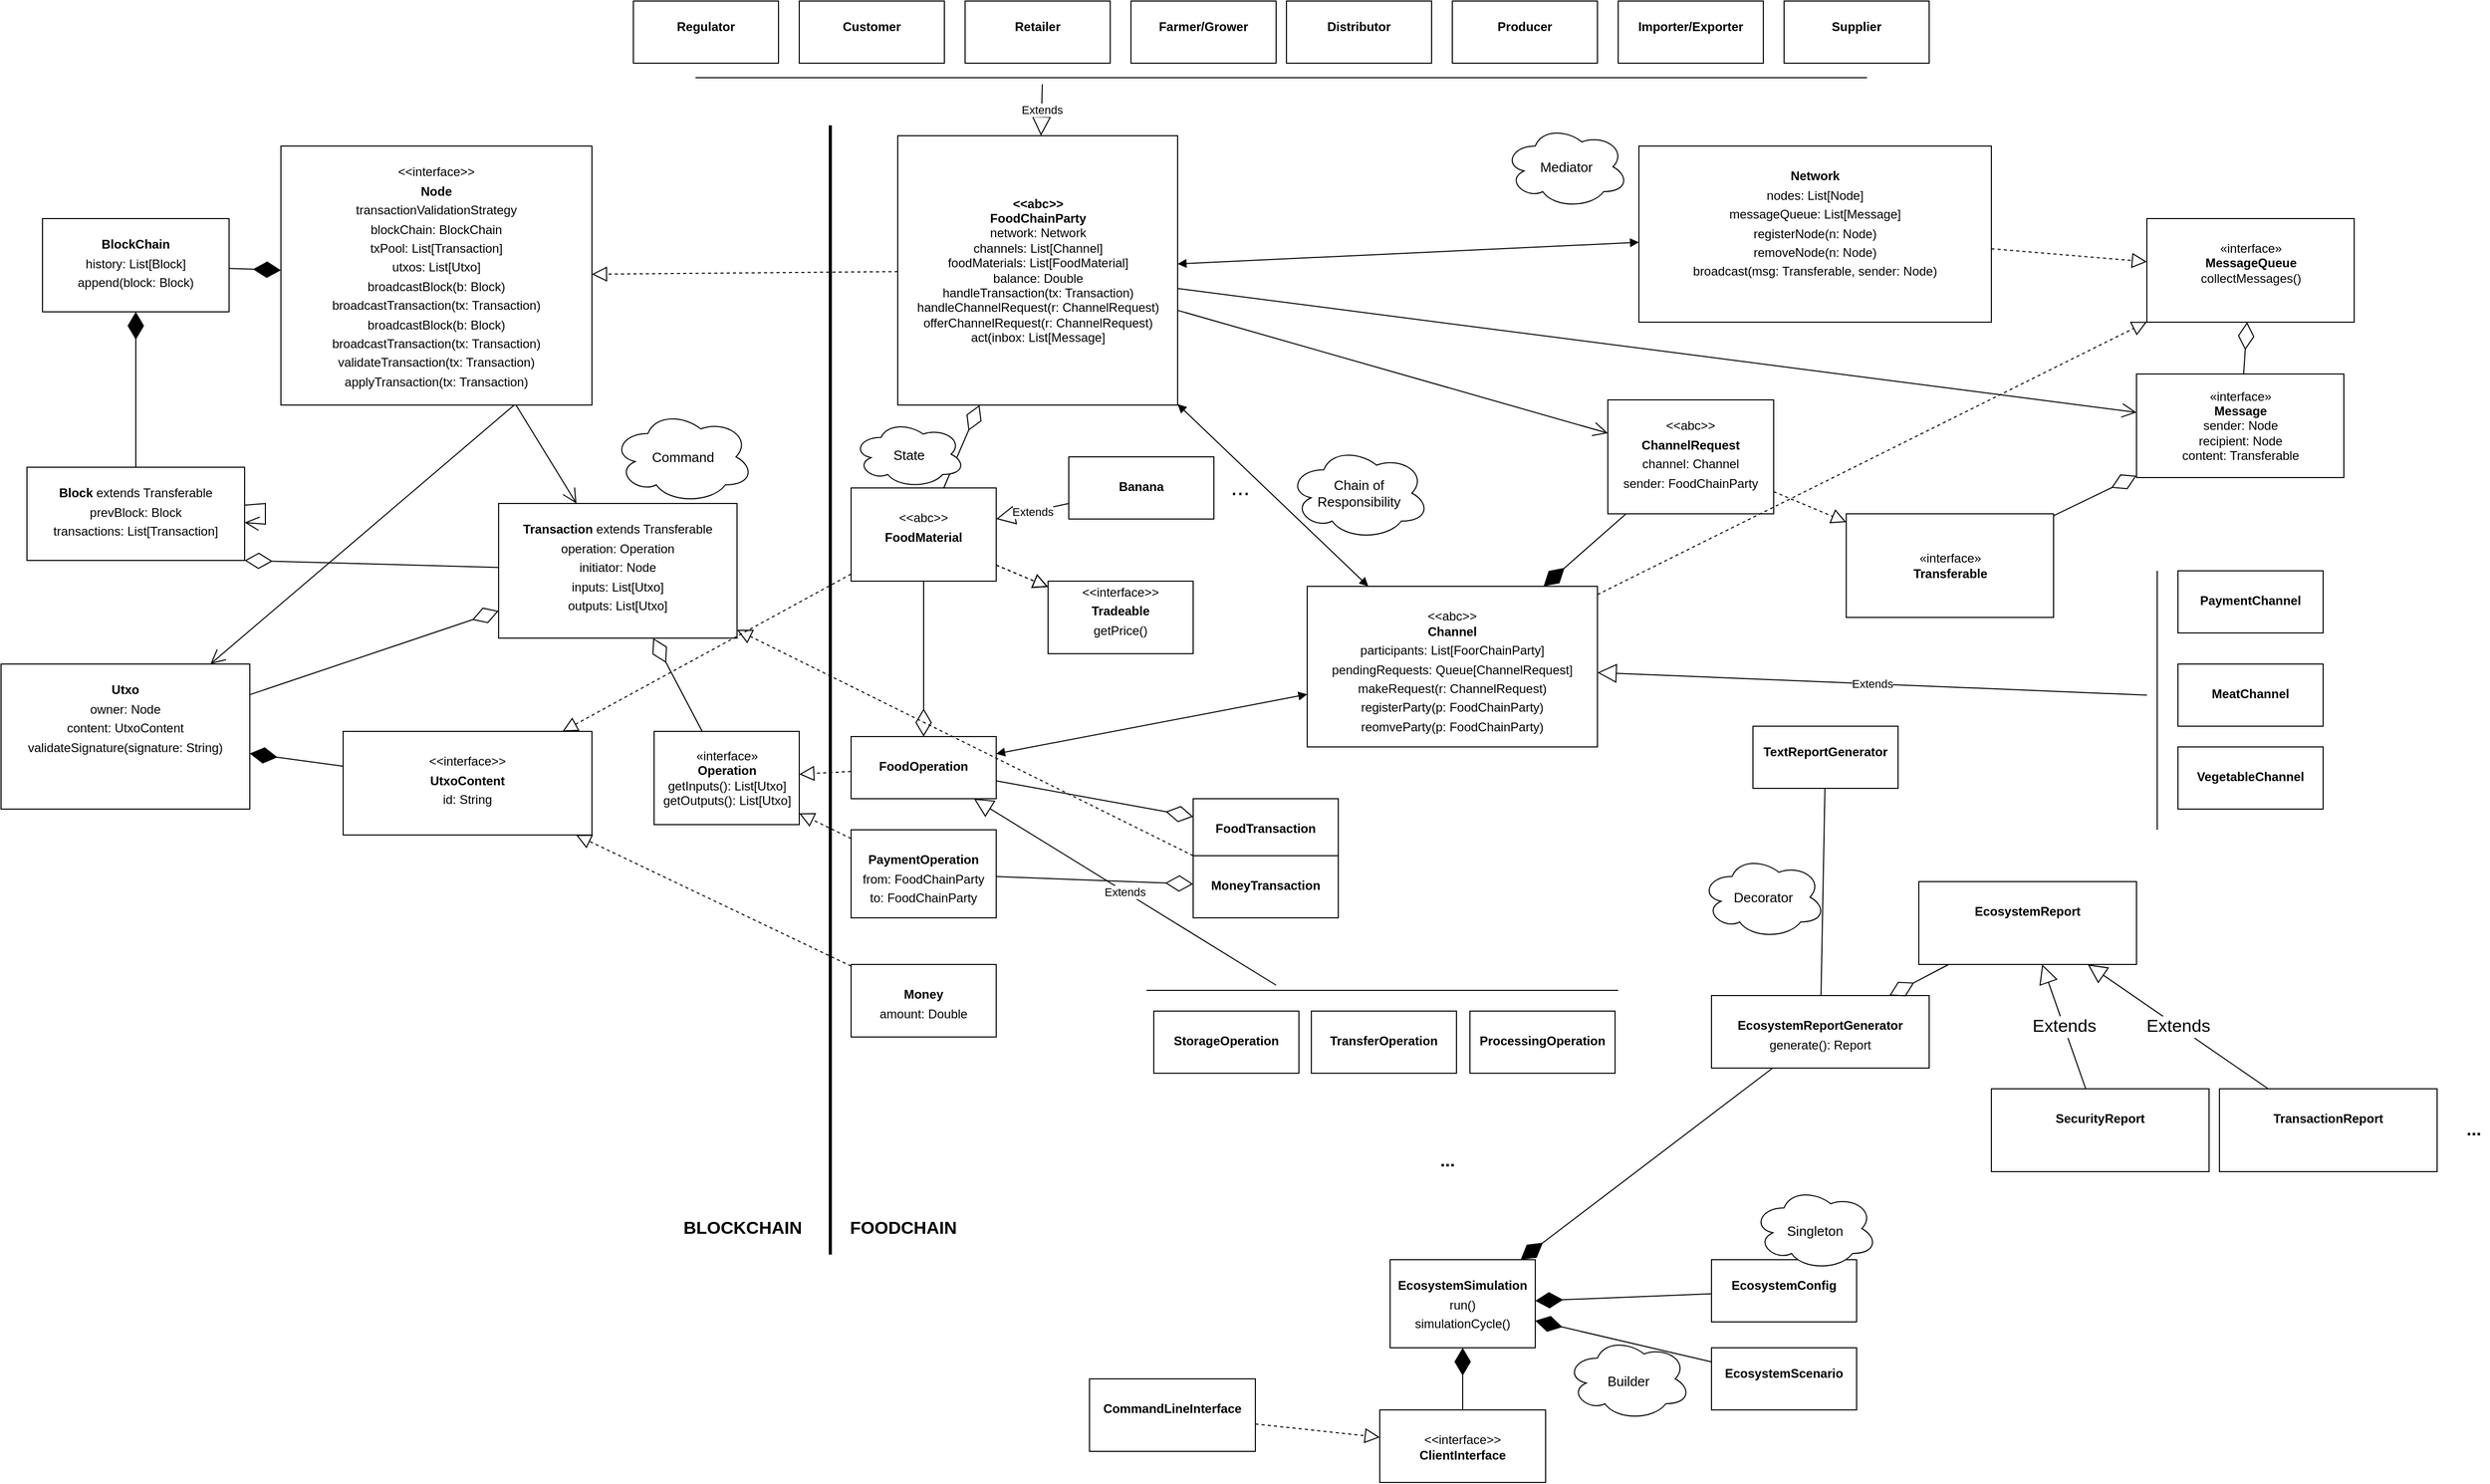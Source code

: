 <mxfile version="15.9.1" type="device"><diagram id="82OgDaeQoOU1aBxucvDR" name="Page-1"><mxGraphModel dx="2211" dy="772" grid="1" gridSize="10" guides="1" tooltips="1" connect="1" arrows="1" fold="1" page="1" pageScale="1" pageWidth="827" pageHeight="1169" math="0" shadow="0"><root><mxCell id="0"/><mxCell id="1" parent="0"/><mxCell id="OaNzlXTPb2P_YBT41sPN-3" value="&lt;b&gt;&amp;lt;&amp;lt;abc&amp;gt;&amp;gt;&lt;/b&gt;&lt;br&gt;&lt;b&gt;FoodChainParty&lt;/b&gt;&lt;br&gt;network: Network&lt;br&gt;channels: List[Channel]&lt;br&gt;foodMaterials: List[FoodMaterial]&lt;br&gt;balance: Double&lt;br&gt;handleTransaction(tx: Transaction)&lt;br&gt;handleChannelRequest(r: ChannelRequest)&lt;br&gt;offerChannelRequest(r: ChannelRequest)&lt;br&gt;act(inbox: List[Message]" style="html=1;" parent="1" vertex="1"><mxGeometry x="95" y="200" width="270" height="260" as="geometry"/></mxCell><mxCell id="OaNzlXTPb2P_YBT41sPN-4" value="&lt;p style=&quot;margin: 0px ; margin-top: 4px ; text-align: center&quot;&gt;&lt;br&gt;&lt;b&gt;Farmer/Grower&lt;/b&gt;&lt;/p&gt;" style="verticalAlign=top;align=left;overflow=fill;fontSize=12;fontFamily=Helvetica;html=1;" parent="1" vertex="1"><mxGeometry x="320" y="70" width="140" height="60" as="geometry"/></mxCell><mxCell id="OaNzlXTPb2P_YBT41sPN-5" value="&lt;p style=&quot;margin: 0px ; margin-top: 4px ; text-align: center&quot;&gt;&lt;br&gt;&lt;/p&gt;&lt;p style=&quot;margin: 0px ; margin-top: 4px ; text-align: center&quot;&gt;&lt;b&gt;FoodOperation&lt;/b&gt;&lt;/p&gt;" style="verticalAlign=top;align=left;overflow=fill;fontSize=12;fontFamily=Helvetica;html=1;" parent="1" vertex="1"><mxGeometry x="50" y="780" width="140" height="60" as="geometry"/></mxCell><mxCell id="OaNzlXTPb2P_YBT41sPN-7" value="&lt;p style=&quot;margin: 0px ; margin-top: 4px ; text-align: center&quot;&gt;&lt;br&gt;&lt;b&gt;Producer&lt;/b&gt;&lt;/p&gt;" style="verticalAlign=top;align=left;overflow=fill;fontSize=12;fontFamily=Helvetica;html=1;" parent="1" vertex="1"><mxGeometry x="630" y="70" width="140" height="60" as="geometry"/></mxCell><mxCell id="OaNzlXTPb2P_YBT41sPN-8" value="&lt;p style=&quot;margin: 0px ; margin-top: 4px ; text-align: center&quot;&gt;&lt;br&gt;&lt;b&gt;Importer/Exporter&lt;/b&gt;&lt;/p&gt;" style="verticalAlign=top;align=left;overflow=fill;fontSize=12;fontFamily=Helvetica;html=1;" parent="1" vertex="1"><mxGeometry x="790" y="70" width="140" height="60" as="geometry"/></mxCell><mxCell id="OaNzlXTPb2P_YBT41sPN-9" value="&lt;p style=&quot;margin: 0px ; margin-top: 4px ; text-align: center&quot;&gt;&lt;br&gt;&lt;b&gt;Retailer&lt;/b&gt;&lt;/p&gt;" style="verticalAlign=top;align=left;overflow=fill;fontSize=12;fontFamily=Helvetica;html=1;" parent="1" vertex="1"><mxGeometry x="160" y="70" width="140" height="60" as="geometry"/></mxCell><mxCell id="OaNzlXTPb2P_YBT41sPN-10" value="&lt;p style=&quot;margin: 0px ; margin-top: 4px ; text-align: center&quot;&gt;&lt;br&gt;&lt;b&gt;Customer&lt;/b&gt;&lt;/p&gt;" style="verticalAlign=top;align=left;overflow=fill;fontSize=12;fontFamily=Helvetica;html=1;" parent="1" vertex="1"><mxGeometry y="70" width="140" height="60" as="geometry"/></mxCell><mxCell id="OaNzlXTPb2P_YBT41sPN-12" value="&lt;p style=&quot;margin: 0px ; margin-top: 4px ; text-align: center&quot;&gt;&lt;br&gt;&lt;b&gt;Regulator&lt;/b&gt;&lt;/p&gt;" style="verticalAlign=top;align=left;overflow=fill;fontSize=12;fontFamily=Helvetica;html=1;" parent="1" vertex="1"><mxGeometry x="-160" y="70" width="140" height="60" as="geometry"/></mxCell><mxCell id="OaNzlXTPb2P_YBT41sPN-13" value="&lt;p style=&quot;margin: 0px ; margin-top: 4px ; text-align: center&quot;&gt;&lt;br&gt;&lt;b&gt;Supplier&lt;/b&gt;&lt;/p&gt;" style="verticalAlign=top;align=left;overflow=fill;fontSize=12;fontFamily=Helvetica;html=1;" parent="1" vertex="1"><mxGeometry x="950" y="70" width="140" height="60" as="geometry"/></mxCell><mxCell id="OaNzlXTPb2P_YBT41sPN-14" value="&lt;p style=&quot;margin: 0px ; margin-top: 4px ; text-align: center&quot;&gt;&lt;br&gt;&lt;b&gt;EcosystemSimulation&lt;/b&gt;&lt;/p&gt;&lt;p style=&quot;margin: 0px ; margin-top: 4px ; text-align: center&quot;&gt;run()&lt;/p&gt;&lt;p style=&quot;margin: 0px ; margin-top: 4px ; text-align: center&quot;&gt;simulationCycle()&lt;/p&gt;" style="verticalAlign=top;align=left;overflow=fill;fontSize=12;fontFamily=Helvetica;html=1;" parent="1" vertex="1"><mxGeometry x="570" y="1285" width="140" height="85" as="geometry"/></mxCell><mxCell id="OaNzlXTPb2P_YBT41sPN-15" value="&lt;p style=&quot;margin: 0px ; margin-top: 4px ; text-align: center&quot;&gt;&lt;br&gt;&lt;b&gt;EcosystemConfig&lt;/b&gt;&lt;/p&gt;" style="verticalAlign=top;align=left;overflow=fill;fontSize=12;fontFamily=Helvetica;html=1;" parent="1" vertex="1"><mxGeometry x="880" y="1285" width="140" height="60" as="geometry"/></mxCell><mxCell id="OaNzlXTPb2P_YBT41sPN-17" value="&lt;p style=&quot;margin: 0px ; margin-top: 4px ; text-align: center&quot;&gt;&lt;br&gt;&lt;b&gt;TextReportGenerator&lt;/b&gt;&lt;/p&gt;" style="verticalAlign=top;align=left;overflow=fill;fontSize=12;fontFamily=Helvetica;html=1;" parent="1" vertex="1"><mxGeometry x="920" y="770" width="140" height="60" as="geometry"/></mxCell><mxCell id="OaNzlXTPb2P_YBT41sPN-18" value="&lt;p style=&quot;margin: 0px ; margin-top: 4px ; text-align: center&quot;&gt;&lt;b&gt;&lt;br&gt;&lt;/b&gt;&lt;/p&gt;&lt;p style=&quot;margin: 0px ; margin-top: 4px ; text-align: center&quot;&gt;&lt;b&gt;EcosystemReportGenerator&lt;/b&gt;&lt;br&gt;&lt;/p&gt;&lt;p style=&quot;margin: 0px ; margin-top: 4px ; text-align: center&quot;&gt;generate(): Report&lt;/p&gt;" style="verticalAlign=top;align=left;overflow=fill;fontSize=12;fontFamily=Helvetica;html=1;" parent="1" vertex="1"><mxGeometry x="880" y="1030" width="210" height="70" as="geometry"/></mxCell><mxCell id="OaNzlXTPb2P_YBT41sPN-19" value="&lt;p style=&quot;margin: 0px ; margin-top: 4px ; text-align: center&quot;&gt;&lt;br&gt;&lt;b&gt;Transaction &lt;/b&gt;extends Transferable&lt;/p&gt;&lt;p style=&quot;margin: 0px ; margin-top: 4px ; text-align: center&quot;&gt;operation: Operation&lt;/p&gt;&lt;p style=&quot;margin: 0px ; margin-top: 4px ; text-align: center&quot;&gt;initiator: Node&lt;/p&gt;&lt;p style=&quot;margin: 0px ; margin-top: 4px ; text-align: center&quot;&gt;inputs: List[Utxo]&lt;/p&gt;&lt;p style=&quot;margin: 0px ; margin-top: 4px ; text-align: center&quot;&gt;outputs: List[Utxo]&lt;/p&gt;" style="verticalAlign=top;align=left;overflow=fill;fontSize=12;fontFamily=Helvetica;html=1;" parent="1" vertex="1"><mxGeometry x="-290" y="555" width="230" height="130" as="geometry"/></mxCell><mxCell id="OaNzlXTPb2P_YBT41sPN-20" value="&lt;p style=&quot;margin: 0px ; margin-top: 4px ; text-align: center&quot;&gt;&lt;br&gt;&lt;b&gt;Block &lt;/b&gt;extends Transferable&lt;/p&gt;&lt;p style=&quot;margin: 0px ; margin-top: 4px ; text-align: center&quot;&gt;prevBlock: Block&lt;/p&gt;&lt;p style=&quot;margin: 0px ; margin-top: 4px ; text-align: center&quot;&gt;transactions: List[Transaction]&lt;/p&gt;&lt;p style=&quot;margin: 0px ; margin-top: 4px ; text-align: center&quot;&gt;&lt;br&gt;&lt;/p&gt;" style="verticalAlign=top;align=left;overflow=fill;fontSize=12;fontFamily=Helvetica;html=1;" parent="1" vertex="1"><mxGeometry x="-745" y="520" width="210" height="90" as="geometry"/></mxCell><mxCell id="OaNzlXTPb2P_YBT41sPN-23" value="&lt;p style=&quot;margin: 0px ; margin-top: 4px ; text-align: center&quot;&gt;&lt;br&gt;&lt;b&gt;BlockChain&lt;/b&gt;&lt;/p&gt;&lt;p style=&quot;margin: 0px ; margin-top: 4px ; text-align: center&quot;&gt;history: List[Block]&lt;/p&gt;&lt;p style=&quot;margin: 0px ; margin-top: 4px ; text-align: center&quot;&gt;append(block: Block)&lt;/p&gt;" style="verticalAlign=top;align=left;overflow=fill;fontSize=12;fontFamily=Helvetica;html=1;" parent="1" vertex="1"><mxGeometry x="-730" y="280" width="180" height="90" as="geometry"/></mxCell><mxCell id="OaNzlXTPb2P_YBT41sPN-24" value="&lt;p style=&quot;margin: 0px ; margin-top: 4px ; text-align: center&quot;&gt;&lt;br&gt;&amp;lt;&amp;lt;interface&amp;gt;&amp;gt;&lt;/p&gt;&lt;p style=&quot;margin: 0px ; margin-top: 4px ; text-align: center&quot;&gt;&lt;b&gt;Node&lt;/b&gt;&lt;/p&gt;&lt;p style=&quot;margin: 0px ; margin-top: 4px ; text-align: center&quot;&gt;transactionValidationStrategy&lt;/p&gt;&lt;p style=&quot;margin: 0px ; margin-top: 4px ; text-align: center&quot;&gt;blockChain: BlockChain&lt;/p&gt;&lt;p style=&quot;margin: 0px ; margin-top: 4px ; text-align: center&quot;&gt;txPool: List[Transaction]&lt;/p&gt;&lt;p style=&quot;margin: 0px ; margin-top: 4px ; text-align: center&quot;&gt;utxos: List[Utxo]&lt;/p&gt;&lt;p style=&quot;margin: 0px ; margin-top: 4px ; text-align: center&quot;&gt;broadcastBlock(b: Block)&lt;/p&gt;&lt;p style=&quot;margin: 0px ; margin-top: 4px ; text-align: center&quot;&gt;broadcastTransaction(tx: Transaction)&lt;/p&gt;&lt;p style=&quot;margin: 4px 0px 0px ; text-align: center&quot;&gt;broadcastBlock(b: Block)&lt;/p&gt;&lt;p style=&quot;margin: 4px 0px 0px ; text-align: center&quot;&gt;broadcastTransaction(tx: Transaction)&lt;/p&gt;&lt;p style=&quot;margin: 4px 0px 0px ; text-align: center&quot;&gt;validateTransaction(tx: Transaction)&lt;/p&gt;&lt;p style=&quot;margin: 4px 0px 0px ; text-align: center&quot;&gt;applyTransaction(tx: Transaction)&lt;/p&gt;&lt;p style=&quot;margin: 4px 0px 0px ; text-align: center&quot;&gt;&lt;br&gt;&lt;/p&gt;" style="verticalAlign=top;align=left;overflow=fill;fontSize=12;fontFamily=Helvetica;html=1;" parent="1" vertex="1"><mxGeometry x="-500" y="210" width="300" height="250" as="geometry"/></mxCell><mxCell id="OaNzlXTPb2P_YBT41sPN-25" value="&lt;p style=&quot;margin: 0px ; margin-top: 4px ; text-align: center&quot;&gt;&lt;br&gt;&lt;b&gt;Distributor&lt;/b&gt;&lt;/p&gt;" style="verticalAlign=top;align=left;overflow=fill;fontSize=12;fontFamily=Helvetica;html=1;" parent="1" vertex="1"><mxGeometry x="470" y="70" width="140" height="60" as="geometry"/></mxCell><mxCell id="OaNzlXTPb2P_YBT41sPN-26" value="&lt;p style=&quot;margin: 0px ; margin-top: 4px ; text-align: center&quot;&gt;&lt;br&gt;&lt;/p&gt;&lt;p style=&quot;margin: 0px ; margin-top: 4px ; text-align: center&quot;&gt;&amp;lt;&amp;lt;abc&amp;gt;&amp;gt;&lt;/p&gt;&lt;p style=&quot;margin: 0px ; margin-top: 4px ; text-align: center&quot;&gt;&lt;b&gt;FoodMaterial&lt;/b&gt;&lt;/p&gt;&lt;p style=&quot;margin: 0px ; margin-top: 4px ; text-align: center&quot;&gt;&lt;b&gt;&lt;br&gt;&lt;/b&gt;&lt;/p&gt;" style="verticalAlign=top;align=left;overflow=fill;fontSize=12;fontFamily=Helvetica;html=1;" parent="1" vertex="1"><mxGeometry x="50" y="540" width="140" height="90" as="geometry"/></mxCell><mxCell id="OaNzlXTPb2P_YBT41sPN-27" value="«interface»&lt;br&gt;&lt;b&gt;Operation&lt;/b&gt;&lt;br&gt;getInputs(): List[Utxo]&lt;br&gt;getOutputs(): List[Utxo]" style="html=1;" parent="1" vertex="1"><mxGeometry x="-140" y="775" width="140" height="90" as="geometry"/></mxCell><mxCell id="OaNzlXTPb2P_YBT41sPN-28" value="&lt;p style=&quot;margin: 0px ; margin-top: 4px ; text-align: center&quot;&gt;&lt;br&gt;&lt;/p&gt;&lt;p style=&quot;margin: 0px ; margin-top: 4px ; text-align: center&quot;&gt;&lt;b&gt;StorageOperation&lt;/b&gt;&lt;/p&gt;" style="verticalAlign=top;align=left;overflow=fill;fontSize=12;fontFamily=Helvetica;html=1;" parent="1" vertex="1"><mxGeometry x="342" y="1045" width="140" height="60" as="geometry"/></mxCell><mxCell id="OaNzlXTPb2P_YBT41sPN-30" value="&lt;p style=&quot;margin: 0px ; margin-top: 4px ; text-align: center&quot;&gt;&lt;br&gt;&lt;/p&gt;&lt;p style=&quot;margin: 0px ; margin-top: 4px ; text-align: center&quot;&gt;&lt;b&gt;PaymentOperation&lt;/b&gt;&lt;/p&gt;&lt;p style=&quot;margin: 0px ; margin-top: 4px ; text-align: center&quot;&gt;from: FoodChainParty&lt;/p&gt;&lt;p style=&quot;margin: 0px ; margin-top: 4px ; text-align: center&quot;&gt;to: FoodChainParty&lt;/p&gt;" style="verticalAlign=top;align=left;overflow=fill;fontSize=12;fontFamily=Helvetica;html=1;" parent="1" vertex="1"><mxGeometry x="50" y="870" width="140" height="85" as="geometry"/></mxCell><mxCell id="OaNzlXTPb2P_YBT41sPN-32" value="" style="endArrow=diamondThin;endFill=0;endSize=24;html=1;rounded=0;" parent="1" source="OaNzlXTPb2P_YBT41sPN-27" target="OaNzlXTPb2P_YBT41sPN-19" edge="1"><mxGeometry width="160" relative="1" as="geometry"><mxPoint x="290" y="550" as="sourcePoint"/><mxPoint x="450" y="550" as="targetPoint"/></mxGeometry></mxCell><mxCell id="OaNzlXTPb2P_YBT41sPN-33" value="" style="endArrow=block;dashed=1;endFill=0;endSize=12;html=1;rounded=0;" parent="1" source="OaNzlXTPb2P_YBT41sPN-5" target="OaNzlXTPb2P_YBT41sPN-27" edge="1"><mxGeometry width="160" relative="1" as="geometry"><mxPoint x="290" y="550" as="sourcePoint"/><mxPoint x="450" y="550" as="targetPoint"/></mxGeometry></mxCell><mxCell id="OaNzlXTPb2P_YBT41sPN-37" value="" style="endArrow=diamondThin;endFill=0;endSize=24;html=1;rounded=0;fontSize=17;entryX=1;entryY=1;entryDx=0;entryDy=0;" parent="1" source="OaNzlXTPb2P_YBT41sPN-19" target="OaNzlXTPb2P_YBT41sPN-20" edge="1"><mxGeometry width="160" relative="1" as="geometry"><mxPoint x="-260" y="520" as="sourcePoint"/><mxPoint x="-100" y="520" as="targetPoint"/></mxGeometry></mxCell><mxCell id="OaNzlXTPb2P_YBT41sPN-39" value="" style="endArrow=diamondThin;endFill=1;endSize=24;html=1;rounded=0;fontSize=17;" parent="1" source="OaNzlXTPb2P_YBT41sPN-20" target="OaNzlXTPb2P_YBT41sPN-23" edge="1"><mxGeometry width="160" relative="1" as="geometry"><mxPoint x="-260" y="520" as="sourcePoint"/><mxPoint x="-550" y="580" as="targetPoint"/></mxGeometry></mxCell><mxCell id="OaNzlXTPb2P_YBT41sPN-42" value="" style="endArrow=open;endFill=1;endSize=12;html=1;rounded=0;fontSize=17;" parent="1" source="OaNzlXTPb2P_YBT41sPN-20" target="OaNzlXTPb2P_YBT41sPN-20" edge="1"><mxGeometry width="160" relative="1" as="geometry"><mxPoint x="-40" y="630" as="sourcePoint"/><mxPoint x="120" y="630" as="targetPoint"/></mxGeometry></mxCell><mxCell id="OaNzlXTPb2P_YBT41sPN-43" value="" style="endArrow=diamondThin;endFill=1;endSize=24;html=1;rounded=0;fontSize=17;" parent="1" source="OaNzlXTPb2P_YBT41sPN-23" target="OaNzlXTPb2P_YBT41sPN-24" edge="1"><mxGeometry width="160" relative="1" as="geometry"><mxPoint x="-70" y="550" as="sourcePoint"/><mxPoint x="90" y="550" as="targetPoint"/></mxGeometry></mxCell><mxCell id="OaNzlXTPb2P_YBT41sPN-45" value="" style="line;strokeWidth=1;fillColor=none;align=left;verticalAlign=middle;spacingTop=-1;spacingLeft=3;spacingRight=3;rotatable=0;labelPosition=right;points=[];portConstraint=eastwest;fontSize=17;" parent="1" vertex="1"><mxGeometry x="-100" y="140" width="1130" height="8" as="geometry"/></mxCell><mxCell id="OaNzlXTPb2P_YBT41sPN-52" value="" style="endArrow=block;dashed=1;endFill=0;endSize=12;html=1;rounded=0;fontSize=17;" parent="1" source="OaNzlXTPb2P_YBT41sPN-3" target="OaNzlXTPb2P_YBT41sPN-24" edge="1"><mxGeometry width="160" relative="1" as="geometry"><mxPoint x="10" y="330" as="sourcePoint"/><mxPoint x="315.28" y="340" as="targetPoint"/></mxGeometry></mxCell><mxCell id="OaNzlXTPb2P_YBT41sPN-53" value="Extends" style="endArrow=block;endSize=16;endFill=0;html=1;rounded=0;exitX=0.296;exitY=1.292;exitDx=0;exitDy=0;exitPerimeter=0;" parent="1" target="OaNzlXTPb2P_YBT41sPN-3" edge="1" source="OaNzlXTPb2P_YBT41sPN-45"><mxGeometry width="160" relative="1" as="geometry"><mxPoint x="305" y="254" as="sourcePoint"/><mxPoint x="550" y="490" as="targetPoint"/></mxGeometry></mxCell><mxCell id="OaNzlXTPb2P_YBT41sPN-54" value="&lt;p style=&quot;margin: 0px ; margin-top: 4px ; text-align: center&quot;&gt;&lt;br&gt;&lt;/p&gt;&lt;p style=&quot;margin: 0px ; margin-top: 4px ; text-align: center&quot;&gt;&lt;b&gt;EcosystemReport&lt;/b&gt;&lt;br&gt;&lt;/p&gt;" style="verticalAlign=top;align=left;overflow=fill;fontSize=12;fontFamily=Helvetica;html=1;" parent="1" vertex="1"><mxGeometry x="1080" y="920" width="210" height="80" as="geometry"/></mxCell><mxCell id="OaNzlXTPb2P_YBT41sPN-57" value="" style="endArrow=diamondThin;endFill=0;endSize=24;html=1;rounded=0;fontSize=17;" parent="1" source="OaNzlXTPb2P_YBT41sPN-54" target="OaNzlXTPb2P_YBT41sPN-18" edge="1"><mxGeometry width="160" relative="1" as="geometry"><mxPoint x="1360" y="890" as="sourcePoint"/><mxPoint x="1520" y="890" as="targetPoint"/></mxGeometry></mxCell><mxCell id="OaNzlXTPb2P_YBT41sPN-58" value="&lt;p style=&quot;margin: 0px ; margin-top: 4px ; text-align: center&quot;&gt;&lt;br&gt;&lt;/p&gt;&lt;p style=&quot;margin: 0px ; margin-top: 4px ; text-align: center&quot;&gt;&amp;lt;&amp;lt;abc&amp;gt;&amp;gt;&lt;br&gt;&lt;b&gt;Channel&lt;/b&gt;&lt;/p&gt;&lt;p style=&quot;margin: 0px ; margin-top: 4px ; text-align: center&quot;&gt;participants: List[FoorChainParty]&lt;/p&gt;&lt;p style=&quot;margin: 0px ; margin-top: 4px ; text-align: center&quot;&gt;pendingRequests: Queue[ChannelRequest]&lt;/p&gt;&lt;p style=&quot;margin: 0px ; margin-top: 4px ; text-align: center&quot;&gt;makeRequest(r: ChannelRequest)&lt;/p&gt;&lt;p style=&quot;margin: 0px ; margin-top: 4px ; text-align: center&quot;&gt;registerParty(p: FoodChainParty)&lt;/p&gt;&lt;p style=&quot;margin: 0px ; margin-top: 4px ; text-align: center&quot;&gt;reomveParty(p: FoodChainParty)&lt;br&gt;&lt;/p&gt;" style="verticalAlign=top;align=left;overflow=fill;fontSize=12;fontFamily=Helvetica;html=1;" parent="1" vertex="1"><mxGeometry x="490" y="635" width="280" height="155" as="geometry"/></mxCell><mxCell id="OaNzlXTPb2P_YBT41sPN-59" value="" style="endArrow=block;startArrow=block;endFill=1;startFill=1;html=1;rounded=0;fontSize=17;" parent="1" source="OaNzlXTPb2P_YBT41sPN-5" target="OaNzlXTPb2P_YBT41sPN-58" edge="1"><mxGeometry width="160" relative="1" as="geometry"><mxPoint x="150" y="650" as="sourcePoint"/><mxPoint x="310" y="650" as="targetPoint"/></mxGeometry></mxCell><mxCell id="OaNzlXTPb2P_YBT41sPN-61" value="" style="endArrow=block;startArrow=block;endFill=1;startFill=1;html=1;rounded=0;fontSize=17;" parent="1" source="OaNzlXTPb2P_YBT41sPN-3" target="OaNzlXTPb2P_YBT41sPN-58" edge="1"><mxGeometry width="160" relative="1" as="geometry"><mxPoint x="465" y="520" as="sourcePoint"/><mxPoint x="395.0" y="660" as="targetPoint"/></mxGeometry></mxCell><mxCell id="OaNzlXTPb2P_YBT41sPN-64" value="&lt;p style=&quot;margin: 0px ; margin-top: 4px ; text-align: center&quot;&gt;&lt;br&gt;&amp;lt;&amp;lt;abc&amp;gt;&amp;gt;&lt;/p&gt;&lt;p style=&quot;margin: 0px ; margin-top: 4px ; text-align: center&quot;&gt;&lt;b&gt;ChannelRequest&lt;/b&gt;&lt;/p&gt;&lt;p style=&quot;margin: 0px ; margin-top: 4px ; text-align: center&quot;&gt;channel: Channel&lt;/p&gt;&lt;p style=&quot;margin: 0px ; margin-top: 4px ; text-align: center&quot;&gt;sender: FoodChainParty&lt;/p&gt;" style="verticalAlign=top;align=left;overflow=fill;fontSize=12;fontFamily=Helvetica;html=1;" parent="1" vertex="1"><mxGeometry x="780" y="455" width="160" height="110" as="geometry"/></mxCell><mxCell id="OaNzlXTPb2P_YBT41sPN-65" value="" style="endArrow=diamondThin;endFill=1;endSize=24;html=1;rounded=0;fontSize=17;" parent="1" source="OaNzlXTPb2P_YBT41sPN-64" target="OaNzlXTPb2P_YBT41sPN-58" edge="1"><mxGeometry width="160" relative="1" as="geometry"><mxPoint x="520" y="580" as="sourcePoint"/><mxPoint x="680" y="580" as="targetPoint"/></mxGeometry></mxCell><mxCell id="OaNzlXTPb2P_YBT41sPN-67" value="&lt;b&gt;&lt;font style=&quot;font-size: 17px&quot;&gt;...&lt;/font&gt;&lt;/b&gt;" style="text;html=1;align=center;verticalAlign=middle;resizable=0;points=[];autosize=1;strokeColor=none;fillColor=none;" parent="1" vertex="1"><mxGeometry x="1600" y="1150" width="30" height="20" as="geometry"/></mxCell><mxCell id="OaNzlXTPb2P_YBT41sPN-73" value="&lt;p style=&quot;margin: 0px ; margin-top: 4px ; text-align: center&quot;&gt;&lt;br&gt;&lt;/p&gt;&lt;p style=&quot;margin: 0px ; margin-top: 4px ; text-align: center&quot;&gt;&lt;b&gt;SecurityReport&lt;/b&gt;&lt;/p&gt;" style="verticalAlign=top;align=left;overflow=fill;fontSize=12;fontFamily=Helvetica;html=1;" parent="1" vertex="1"><mxGeometry x="1150" y="1120" width="210" height="80" as="geometry"/></mxCell><mxCell id="OaNzlXTPb2P_YBT41sPN-74" value="Extends" style="endArrow=block;endSize=16;endFill=0;html=1;rounded=0;fontSize=17;" parent="1" source="OaNzlXTPb2P_YBT41sPN-73" target="OaNzlXTPb2P_YBT41sPN-54" edge="1"><mxGeometry width="160" relative="1" as="geometry"><mxPoint x="1220" y="920" as="sourcePoint"/><mxPoint x="1380" y="920" as="targetPoint"/></mxGeometry></mxCell><mxCell id="OaNzlXTPb2P_YBT41sPN-75" value="&lt;p style=&quot;margin: 0px ; margin-top: 4px ; text-align: center&quot;&gt;&lt;br&gt;&lt;/p&gt;&lt;p style=&quot;margin: 0px ; margin-top: 4px ; text-align: center&quot;&gt;&lt;b&gt;TransactionReport&lt;/b&gt;&lt;/p&gt;" style="verticalAlign=top;align=left;overflow=fill;fontSize=12;fontFamily=Helvetica;html=1;" parent="1" vertex="1"><mxGeometry x="1370" y="1120" width="210" height="80" as="geometry"/></mxCell><mxCell id="OaNzlXTPb2P_YBT41sPN-76" value="Extends" style="endArrow=block;endSize=16;endFill=0;html=1;rounded=0;fontSize=17;" parent="1" source="OaNzlXTPb2P_YBT41sPN-75" target="OaNzlXTPb2P_YBT41sPN-54" edge="1"><mxGeometry width="160" relative="1" as="geometry"><mxPoint x="1007.667" y="1130" as="sourcePoint"/><mxPoint x="1012.333" y="1060" as="targetPoint"/></mxGeometry></mxCell><mxCell id="OaNzlXTPb2P_YBT41sPN-82" value="&lt;p style=&quot;margin: 0px ; margin-top: 4px ; text-align: center&quot;&gt;&lt;br&gt;&lt;/p&gt;&lt;p style=&quot;margin: 0px ; margin-top: 4px ; text-align: center&quot;&gt;&lt;b&gt;MeatChannel&lt;/b&gt;&lt;/p&gt;" style="verticalAlign=top;align=left;overflow=fill;fontSize=12;fontFamily=Helvetica;html=1;" parent="1" vertex="1"><mxGeometry x="1330" y="710" width="140" height="60" as="geometry"/></mxCell><mxCell id="OaNzlXTPb2P_YBT41sPN-83" value="&lt;p style=&quot;margin: 0px ; margin-top: 4px ; text-align: center&quot;&gt;&lt;br&gt;&lt;/p&gt;&lt;p style=&quot;margin: 0px ; margin-top: 4px ; text-align: center&quot;&gt;&lt;b&gt;PaymentChannel&lt;/b&gt;&lt;/p&gt;" style="verticalAlign=top;align=left;overflow=fill;fontSize=12;fontFamily=Helvetica;html=1;" parent="1" vertex="1"><mxGeometry x="1330" y="620" width="140" height="60" as="geometry"/></mxCell><mxCell id="OaNzlXTPb2P_YBT41sPN-85" value="Extends" style="endArrow=block;endSize=16;endFill=0;html=1;rounded=0;" parent="1" target="OaNzlXTPb2P_YBT41sPN-58" edge="1"><mxGeometry width="160" relative="1" as="geometry"><mxPoint x="1300" y="740" as="sourcePoint"/><mxPoint x="550" y="515.455" as="targetPoint"/></mxGeometry></mxCell><mxCell id="OaNzlXTPb2P_YBT41sPN-91" value="" style="endArrow=none;html=1;rounded=0;fontSize=17;strokeWidth=3;" parent="1" edge="1"><mxGeometry width="50" height="50" relative="1" as="geometry"><mxPoint x="30" y="1280" as="sourcePoint"/><mxPoint x="30" y="190" as="targetPoint"/></mxGeometry></mxCell><mxCell id="OaNzlXTPb2P_YBT41sPN-92" value="&lt;b&gt;BLOCKCHAIN&lt;/b&gt;" style="text;html=1;align=center;verticalAlign=middle;resizable=0;points=[];autosize=1;strokeColor=none;fillColor=none;fontSize=17;" parent="1" vertex="1"><mxGeometry x="-120" y="1240" width="130" height="30" as="geometry"/></mxCell><mxCell id="OaNzlXTPb2P_YBT41sPN-93" value="&lt;b&gt;FOODCHAIN&lt;/b&gt;" style="text;html=1;align=center;verticalAlign=middle;resizable=0;points=[];autosize=1;strokeColor=none;fillColor=none;fontSize=17;" parent="1" vertex="1"><mxGeometry x="40" y="1240" width="120" height="30" as="geometry"/></mxCell><mxCell id="zAn8OM7wlZz4g9EBkHun-2" value="" style="endArrow=open;endFill=1;endSize=12;html=1;rounded=0;" edge="1" parent="1" source="OaNzlXTPb2P_YBT41sPN-24" target="OaNzlXTPb2P_YBT41sPN-19"><mxGeometry width="160" relative="1" as="geometry"><mxPoint x="-210" y="580" as="sourcePoint"/><mxPoint x="-50" y="580" as="targetPoint"/></mxGeometry></mxCell><mxCell id="zAn8OM7wlZz4g9EBkHun-3" value="&lt;p style=&quot;margin: 0px ; margin-top: 4px ; text-align: center&quot;&gt;&lt;br&gt;&lt;b&gt;Utxo&lt;/b&gt;&lt;/p&gt;&lt;p style=&quot;margin: 0px ; margin-top: 4px ; text-align: center&quot;&gt;owner: Node&lt;/p&gt;&lt;p style=&quot;margin: 0px ; margin-top: 4px ; text-align: center&quot;&gt;content: UtxoContent&lt;/p&gt;&lt;p style=&quot;margin: 0px ; margin-top: 4px ; text-align: center&quot;&gt;validateSignature(signature: String)&lt;/p&gt;&lt;p style=&quot;margin: 0px ; margin-top: 4px ; text-align: center&quot;&gt;&lt;br&gt;&lt;/p&gt;" style="verticalAlign=top;align=left;overflow=fill;fontSize=12;fontFamily=Helvetica;html=1;" vertex="1" parent="1"><mxGeometry x="-770" y="710" width="240" height="140" as="geometry"/></mxCell><mxCell id="zAn8OM7wlZz4g9EBkHun-4" value="&lt;p style=&quot;margin: 0px ; margin-top: 4px ; text-align: center&quot;&gt;&lt;br&gt;&lt;/p&gt;&lt;p style=&quot;margin: 4px 0px 0px ; text-align: center&quot;&gt;&amp;lt;&amp;lt;interface&amp;gt;&amp;gt;&lt;/p&gt;&lt;p style=&quot;margin: 0px ; margin-top: 4px ; text-align: center&quot;&gt;&lt;b&gt;UtxoContent&lt;/b&gt;&lt;/p&gt;&lt;p style=&quot;margin: 0px ; margin-top: 4px ; text-align: center&quot;&gt;id: String&lt;/p&gt;&lt;p style=&quot;margin: 0px ; margin-top: 4px ; text-align: center&quot;&gt;&lt;br&gt;&lt;/p&gt;" style="verticalAlign=top;align=left;overflow=fill;fontSize=12;fontFamily=Helvetica;html=1;" vertex="1" parent="1"><mxGeometry x="-440" y="775" width="240" height="100" as="geometry"/></mxCell><mxCell id="zAn8OM7wlZz4g9EBkHun-5" value="" style="endArrow=diamondThin;endFill=0;endSize=24;html=1;rounded=0;" edge="1" parent="1" source="zAn8OM7wlZz4g9EBkHun-3" target="OaNzlXTPb2P_YBT41sPN-19"><mxGeometry width="160" relative="1" as="geometry"><mxPoint x="-340" y="600" as="sourcePoint"/><mxPoint x="-180" y="600" as="targetPoint"/></mxGeometry></mxCell><mxCell id="zAn8OM7wlZz4g9EBkHun-6" value="" style="endArrow=diamondThin;endFill=1;endSize=24;html=1;rounded=0;" edge="1" parent="1" source="zAn8OM7wlZz4g9EBkHun-4" target="zAn8OM7wlZz4g9EBkHun-3"><mxGeometry width="160" relative="1" as="geometry"><mxPoint x="-340" y="600" as="sourcePoint"/><mxPoint x="-180" y="600" as="targetPoint"/></mxGeometry></mxCell><mxCell id="zAn8OM7wlZz4g9EBkHun-7" value="" style="endArrow=open;endFill=1;endSize=12;html=1;rounded=0;exitX=0.75;exitY=1;exitDx=0;exitDy=0;" edge="1" parent="1" source="OaNzlXTPb2P_YBT41sPN-24" target="zAn8OM7wlZz4g9EBkHun-3"><mxGeometry width="160" relative="1" as="geometry"><mxPoint x="-210" y="520" as="sourcePoint"/><mxPoint x="-50" y="520" as="targetPoint"/></mxGeometry></mxCell><mxCell id="zAn8OM7wlZz4g9EBkHun-8" value="" style="endArrow=diamondThin;endFill=0;endSize=24;html=1;rounded=0;startArrow=none;" edge="1" parent="1" source="OaNzlXTPb2P_YBT41sPN-26" target="OaNzlXTPb2P_YBT41sPN-3"><mxGeometry width="160" relative="1" as="geometry"><mxPoint x="380" y="610" as="sourcePoint"/><mxPoint x="540" y="610" as="targetPoint"/></mxGeometry></mxCell><mxCell id="zAn8OM7wlZz4g9EBkHun-9" value="&lt;p style=&quot;margin: 0px ; margin-top: 4px ; text-align: center&quot;&gt;&lt;br&gt;&lt;/p&gt;&lt;p style=&quot;margin: 0px ; margin-top: 4px ; text-align: center&quot;&gt;&lt;b&gt;Network&lt;/b&gt;&lt;/p&gt;&lt;p style=&quot;margin: 0px ; margin-top: 4px ; text-align: center&quot;&gt;nodes: List[Node]&lt;/p&gt;&lt;p style=&quot;margin: 0px ; margin-top: 4px ; text-align: center&quot;&gt;messageQueue: List[Message]&lt;/p&gt;&lt;p style=&quot;margin: 0px ; margin-top: 4px ; text-align: center&quot;&gt;registerNode(n: Node)&lt;/p&gt;&lt;p style=&quot;margin: 0px ; margin-top: 4px ; text-align: center&quot;&gt;removeNode(n: Node)&lt;/p&gt;&lt;p style=&quot;margin: 0px ; margin-top: 4px ; text-align: center&quot;&gt;broadcast(msg: Transferable, sender: Node)&lt;/p&gt;" style="verticalAlign=top;align=left;overflow=fill;fontSize=12;fontFamily=Helvetica;html=1;" vertex="1" parent="1"><mxGeometry x="810" y="210" width="340" height="170" as="geometry"/></mxCell><mxCell id="zAn8OM7wlZz4g9EBkHun-10" value="" style="endArrow=block;dashed=1;endFill=0;endSize=12;html=1;rounded=0;" edge="1" parent="1" source="zAn8OM7wlZz4g9EBkHun-9" target="zAn8OM7wlZz4g9EBkHun-11"><mxGeometry width="160" relative="1" as="geometry"><mxPoint x="424" y="514.21" as="sourcePoint"/><mxPoint x="960" y="481" as="targetPoint"/></mxGeometry></mxCell><mxCell id="zAn8OM7wlZz4g9EBkHun-11" value="«interface»&lt;br&gt;&lt;b&gt;MessageQueue&lt;/b&gt;&lt;br&gt;collectMessages()&lt;br&gt;&lt;br&gt;" style="html=1;" vertex="1" parent="1"><mxGeometry x="1300" y="280" width="200" height="100" as="geometry"/></mxCell><mxCell id="zAn8OM7wlZz4g9EBkHun-12" value="«interface»&lt;br&gt;&lt;b&gt;Message&lt;/b&gt;&lt;br&gt;sender: Node&lt;br&gt;recipient: Node&lt;br&gt;content: Transferable" style="html=1;" vertex="1" parent="1"><mxGeometry x="1290" y="430" width="200" height="100" as="geometry"/></mxCell><mxCell id="zAn8OM7wlZz4g9EBkHun-14" value="" style="endArrow=block;startArrow=block;endFill=1;startFill=1;html=1;rounded=0;" edge="1" parent="1" source="OaNzlXTPb2P_YBT41sPN-3" target="zAn8OM7wlZz4g9EBkHun-9"><mxGeometry width="160" relative="1" as="geometry"><mxPoint x="860" y="530" as="sourcePoint"/><mxPoint x="1020" y="530" as="targetPoint"/></mxGeometry></mxCell><mxCell id="zAn8OM7wlZz4g9EBkHun-16" value="" style="endArrow=none;html=1;rounded=0;" edge="1" parent="1"><mxGeometry width="50" height="50" relative="1" as="geometry"><mxPoint x="1310" y="800" as="sourcePoint"/><mxPoint x="1310" y="620" as="targetPoint"/></mxGeometry></mxCell><mxCell id="zAn8OM7wlZz4g9EBkHun-17" value="" style="endArrow=none;html=1;rounded=0;" edge="1" parent="1"><mxGeometry width="50" height="50" relative="1" as="geometry"><mxPoint x="1310" y="870" as="sourcePoint"/><mxPoint x="1310" y="620" as="targetPoint"/></mxGeometry></mxCell><mxCell id="zAn8OM7wlZz4g9EBkHun-18" value="&lt;p style=&quot;margin: 0px ; margin-top: 4px ; text-align: center&quot;&gt;&lt;br&gt;&lt;/p&gt;&lt;p style=&quot;margin: 0px ; margin-top: 4px ; text-align: center&quot;&gt;&lt;b&gt;VegetableChannel&lt;/b&gt;&lt;/p&gt;" style="verticalAlign=top;align=left;overflow=fill;fontSize=12;fontFamily=Helvetica;html=1;" vertex="1" parent="1"><mxGeometry x="1330" y="790" width="140" height="60" as="geometry"/></mxCell><mxCell id="zAn8OM7wlZz4g9EBkHun-19" value="" style="endArrow=block;dashed=1;endFill=0;endSize=12;html=1;rounded=0;" edge="1" parent="1" source="OaNzlXTPb2P_YBT41sPN-58" target="zAn8OM7wlZz4g9EBkHun-11"><mxGeometry width="160" relative="1" as="geometry"><mxPoint x="1160" y="319.167" as="sourcePoint"/><mxPoint x="1310" y="331.667" as="targetPoint"/></mxGeometry></mxCell><mxCell id="zAn8OM7wlZz4g9EBkHun-20" value="" style="endArrow=none;html=1;rounded=0;" edge="1" parent="1"><mxGeometry width="50" height="50" relative="1" as="geometry"><mxPoint x="790" y="1025" as="sourcePoint"/><mxPoint x="335" y="1025" as="targetPoint"/></mxGeometry></mxCell><mxCell id="zAn8OM7wlZz4g9EBkHun-21" value="&lt;p style=&quot;margin: 0px ; margin-top: 4px ; text-align: center&quot;&gt;&lt;br&gt;&lt;/p&gt;&lt;p style=&quot;margin: 0px ; margin-top: 4px ; text-align: center&quot;&gt;&lt;b&gt;TransferOperation&lt;/b&gt;&lt;/p&gt;" style="verticalAlign=top;align=left;overflow=fill;fontSize=12;fontFamily=Helvetica;html=1;" vertex="1" parent="1"><mxGeometry x="494" y="1045" width="140" height="60" as="geometry"/></mxCell><mxCell id="zAn8OM7wlZz4g9EBkHun-22" value="" style="endArrow=block;dashed=1;endFill=0;endSize=12;html=1;rounded=0;" edge="1" parent="1" source="OaNzlXTPb2P_YBT41sPN-30" target="OaNzlXTPb2P_YBT41sPN-27"><mxGeometry width="160" relative="1" as="geometry"><mxPoint x="434" y="619.152" as="sourcePoint"/><mxPoint x="20" y="495.848" as="targetPoint"/></mxGeometry></mxCell><mxCell id="zAn8OM7wlZz4g9EBkHun-23" value="&lt;p style=&quot;margin: 0px ; margin-top: 4px ; text-align: center&quot;&gt;&lt;br&gt;&lt;/p&gt;&lt;p style=&quot;margin: 0px ; margin-top: 4px ; text-align: center&quot;&gt;&lt;b&gt;ProcessingOperation&lt;/b&gt;&lt;/p&gt;" style="verticalAlign=top;align=left;overflow=fill;fontSize=12;fontFamily=Helvetica;html=1;" vertex="1" parent="1"><mxGeometry x="647" y="1045" width="140" height="60" as="geometry"/></mxCell><mxCell id="zAn8OM7wlZz4g9EBkHun-25" value="" style="endArrow=block;dashed=1;endFill=0;endSize=12;html=1;rounded=0;" edge="1" parent="1" source="OaNzlXTPb2P_YBT41sPN-26" target="zAn8OM7wlZz4g9EBkHun-24"><mxGeometry width="160" relative="1" as="geometry"><mxPoint x="434" y="619.152" as="sourcePoint"/><mxPoint x="20" y="495.848" as="targetPoint"/></mxGeometry></mxCell><mxCell id="zAn8OM7wlZz4g9EBkHun-26" value="" style="endArrow=block;dashed=1;endFill=0;endSize=12;html=1;rounded=0;" edge="1" parent="1" source="OaNzlXTPb2P_YBT41sPN-26" target="zAn8OM7wlZz4g9EBkHun-4"><mxGeometry width="160" relative="1" as="geometry"><mxPoint x="-120" y="790" as="sourcePoint"/><mxPoint x="40" y="790" as="targetPoint"/></mxGeometry></mxCell><mxCell id="zAn8OM7wlZz4g9EBkHun-28" value="&lt;b&gt;&lt;font style=&quot;font-size: 17px&quot;&gt;...&lt;/font&gt;&lt;/b&gt;" style="text;html=1;align=center;verticalAlign=middle;resizable=0;points=[];autosize=1;strokeColor=none;fillColor=none;" vertex="1" parent="1"><mxGeometry x="610" y="1180" width="30" height="20" as="geometry"/></mxCell><mxCell id="zAn8OM7wlZz4g9EBkHun-32" value="&lt;p style=&quot;margin: 0px ; margin-top: 4px ; text-align: center&quot;&gt;&lt;br&gt;&lt;/p&gt;&lt;p style=&quot;margin: 0px ; margin-top: 4px ; text-align: center&quot;&gt;&lt;b&gt;Banana&lt;/b&gt;&lt;/p&gt;" style="verticalAlign=top;align=left;overflow=fill;fontSize=12;fontFamily=Helvetica;html=1;" vertex="1" parent="1"><mxGeometry x="260" y="510" width="140" height="60" as="geometry"/></mxCell><mxCell id="zAn8OM7wlZz4g9EBkHun-33" value="Extends" style="endArrow=block;endSize=16;endFill=0;html=1;rounded=0;" edge="1" parent="1" source="zAn8OM7wlZz4g9EBkHun-32" target="OaNzlXTPb2P_YBT41sPN-26"><mxGeometry width="160" relative="1" as="geometry"><mxPoint x="220" y="760" as="sourcePoint"/><mxPoint x="541.429" y="510" as="targetPoint"/></mxGeometry></mxCell><mxCell id="zAn8OM7wlZz4g9EBkHun-35" value="«interface»&lt;br&gt;&lt;b&gt;Transferable&lt;br&gt;&lt;/b&gt;" style="html=1;" vertex="1" parent="1"><mxGeometry x="1010" y="565" width="200" height="100" as="geometry"/></mxCell><mxCell id="zAn8OM7wlZz4g9EBkHun-36" value="" style="endArrow=block;dashed=1;endFill=0;endSize=12;html=1;rounded=0;" edge="1" parent="1" source="OaNzlXTPb2P_YBT41sPN-64" target="zAn8OM7wlZz4g9EBkHun-35"><mxGeometry width="160" relative="1" as="geometry"><mxPoint x="1070" y="542.805" as="sourcePoint"/><mxPoint x="1310" y="526.707" as="targetPoint"/></mxGeometry></mxCell><mxCell id="zAn8OM7wlZz4g9EBkHun-37" value="" style="endArrow=diamondThin;endFill=0;endSize=24;html=1;rounded=0;" edge="1" parent="1" source="OaNzlXTPb2P_YBT41sPN-26" target="OaNzlXTPb2P_YBT41sPN-5"><mxGeometry width="160" relative="1" as="geometry"><mxPoint x="250" y="790" as="sourcePoint"/><mxPoint x="410" y="790" as="targetPoint"/></mxGeometry></mxCell><mxCell id="zAn8OM7wlZz4g9EBkHun-24" value="&lt;p style=&quot;margin: 0px ; margin-top: 4px ; text-align: center&quot;&gt;&lt;span&gt;&amp;lt;&amp;lt;interface&amp;gt;&amp;gt;&lt;/span&gt;&lt;br&gt;&lt;/p&gt;&lt;p style=&quot;margin: 0px ; margin-top: 4px ; text-align: center&quot;&gt;&lt;b&gt;Tradeable&lt;/b&gt;&lt;/p&gt;&lt;p style=&quot;margin: 0px ; margin-top: 4px ; text-align: center&quot;&gt;getPrice()&lt;/p&gt;" style="verticalAlign=top;align=left;overflow=fill;fontSize=12;fontFamily=Helvetica;html=1;" vertex="1" parent="1"><mxGeometry x="240" y="630" width="140" height="70" as="geometry"/></mxCell><mxCell id="zAn8OM7wlZz4g9EBkHun-40" value="&lt;font style=&quot;font-size: 22px&quot;&gt;...&lt;/font&gt;" style="text;html=1;align=center;verticalAlign=middle;resizable=0;points=[];autosize=1;strokeColor=none;fillColor=none;" vertex="1" parent="1"><mxGeometry x="410" y="530" width="30" height="20" as="geometry"/></mxCell><mxCell id="zAn8OM7wlZz4g9EBkHun-41" value="" style="endArrow=block;dashed=1;endFill=0;endSize=12;html=1;rounded=0;" edge="1" parent="1" source="zAn8OM7wlZz4g9EBkHun-42" target="zAn8OM7wlZz4g9EBkHun-4"><mxGeometry width="160" relative="1" as="geometry"><mxPoint x="60" y="1060" as="sourcePoint"/><mxPoint x="-218.333" y="785" as="targetPoint"/></mxGeometry></mxCell><mxCell id="zAn8OM7wlZz4g9EBkHun-42" value="&lt;p style=&quot;margin: 0px ; margin-top: 4px ; text-align: center&quot;&gt;&lt;br&gt;&lt;/p&gt;&lt;p style=&quot;margin: 0px ; margin-top: 4px ; text-align: center&quot;&gt;&lt;b&gt;Money&lt;/b&gt;&lt;/p&gt;&lt;p style=&quot;margin: 0px ; margin-top: 4px ; text-align: center&quot;&gt;amount: Double&lt;/p&gt;" style="verticalAlign=top;align=left;overflow=fill;fontSize=12;fontFamily=Helvetica;html=1;" vertex="1" parent="1"><mxGeometry x="50" y="1000" width="140" height="70" as="geometry"/></mxCell><mxCell id="zAn8OM7wlZz4g9EBkHun-43" value="" style="endArrow=block;dashed=1;endFill=0;endSize=12;html=1;rounded=0;exitX=0;exitY=0;exitDx=0;exitDy=0;exitPerimeter=0;" edge="1" parent="1" source="zAn8OM7wlZz4g9EBkHun-45" target="OaNzlXTPb2P_YBT41sPN-19"><mxGeometry width="160" relative="1" as="geometry"><mxPoint x="400" y="840" as="sourcePoint"/><mxPoint x="-205.238" y="885" as="targetPoint"/></mxGeometry></mxCell><mxCell id="zAn8OM7wlZz4g9EBkHun-44" value="&lt;p style=&quot;margin: 0px ; margin-top: 4px ; text-align: center&quot;&gt;&lt;br&gt;&lt;/p&gt;&lt;p style=&quot;margin: 0px ; margin-top: 4px ; text-align: center&quot;&gt;&lt;b&gt;FoodTransaction&lt;/b&gt;&lt;/p&gt;" style="verticalAlign=top;align=left;overflow=fill;fontSize=12;fontFamily=Helvetica;html=1;" vertex="1" parent="1"><mxGeometry x="380" y="840" width="140" height="60" as="geometry"/></mxCell><mxCell id="zAn8OM7wlZz4g9EBkHun-45" value="&lt;p style=&quot;margin: 0px ; margin-top: 4px ; text-align: center&quot;&gt;&lt;br&gt;&lt;/p&gt;&lt;p style=&quot;margin: 0px ; margin-top: 4px ; text-align: center&quot;&gt;&lt;b&gt;MoneyTransaction&lt;/b&gt;&lt;/p&gt;" style="verticalAlign=top;align=left;overflow=fill;fontSize=12;fontFamily=Helvetica;html=1;" vertex="1" parent="1"><mxGeometry x="380" y="895" width="140" height="60" as="geometry"/></mxCell><mxCell id="zAn8OM7wlZz4g9EBkHun-46" value="Extends" style="endArrow=block;endSize=16;endFill=0;html=1;rounded=0;" edge="1" parent="1" target="OaNzlXTPb2P_YBT41sPN-5"><mxGeometry width="160" relative="1" as="geometry"><mxPoint x="460" y="1020" as="sourcePoint"/><mxPoint x="200.0" y="580" as="targetPoint"/></mxGeometry></mxCell><mxCell id="zAn8OM7wlZz4g9EBkHun-48" value="" style="endArrow=diamondThin;endFill=0;endSize=24;html=1;rounded=0;fontSize=22;" edge="1" parent="1" source="OaNzlXTPb2P_YBT41sPN-5" target="zAn8OM7wlZz4g9EBkHun-44"><mxGeometry width="160" relative="1" as="geometry"><mxPoint x="310" y="580" as="sourcePoint"/><mxPoint x="470" y="580" as="targetPoint"/></mxGeometry></mxCell><mxCell id="zAn8OM7wlZz4g9EBkHun-49" value="" style="endArrow=diamondThin;endFill=0;endSize=24;html=1;rounded=0;fontSize=22;" edge="1" parent="1" source="OaNzlXTPb2P_YBT41sPN-30" target="zAn8OM7wlZz4g9EBkHun-45"><mxGeometry width="160" relative="1" as="geometry"><mxPoint x="200.0" y="832.727" as="sourcePoint"/><mxPoint x="390.0" y="867.273" as="targetPoint"/></mxGeometry></mxCell><mxCell id="zAn8OM7wlZz4g9EBkHun-50" value="" style="endArrow=open;endFill=1;endSize=12;html=1;rounded=0;fontSize=22;" edge="1" parent="1" source="OaNzlXTPb2P_YBT41sPN-3" target="OaNzlXTPb2P_YBT41sPN-64"><mxGeometry width="160" relative="1" as="geometry"><mxPoint x="730" y="550" as="sourcePoint"/><mxPoint x="890" y="550" as="targetPoint"/></mxGeometry></mxCell><mxCell id="zAn8OM7wlZz4g9EBkHun-51" value="" style="endArrow=open;endFill=1;endSize=12;html=1;rounded=0;fontSize=22;" edge="1" parent="1" source="OaNzlXTPb2P_YBT41sPN-3" target="zAn8OM7wlZz4g9EBkHun-12"><mxGeometry width="160" relative="1" as="geometry"><mxPoint x="730" y="550" as="sourcePoint"/><mxPoint x="890" y="550" as="targetPoint"/></mxGeometry></mxCell><mxCell id="zAn8OM7wlZz4g9EBkHun-52" value="" style="endArrow=diamondThin;endFill=0;endSize=24;html=1;rounded=0;fontSize=22;" edge="1" parent="1" source="zAn8OM7wlZz4g9EBkHun-12" target="zAn8OM7wlZz4g9EBkHun-11"><mxGeometry width="160" relative="1" as="geometry"><mxPoint x="730" y="700" as="sourcePoint"/><mxPoint x="890" y="700" as="targetPoint"/></mxGeometry></mxCell><mxCell id="zAn8OM7wlZz4g9EBkHun-54" value="" style="endArrow=diamondThin;endFill=0;endSize=24;html=1;rounded=0;fontSize=22;" edge="1" parent="1" source="zAn8OM7wlZz4g9EBkHun-35" target="zAn8OM7wlZz4g9EBkHun-12"><mxGeometry width="160" relative="1" as="geometry"><mxPoint x="720" y="800" as="sourcePoint"/><mxPoint x="880" y="800" as="targetPoint"/></mxGeometry></mxCell><mxCell id="zAn8OM7wlZz4g9EBkHun-55" value="" style="endArrow=block;dashed=1;endFill=0;endSize=12;html=1;rounded=0;" edge="1" parent="1" source="OaNzlXTPb2P_YBT41sPN-26" target="zAn8OM7wlZz4g9EBkHun-24"><mxGeometry width="160" relative="1" as="geometry"><mxPoint x="60.0" y="633.182" as="sourcePoint"/><mxPoint x="-218.333" y="785" as="targetPoint"/></mxGeometry></mxCell><mxCell id="zAn8OM7wlZz4g9EBkHun-56" value="" style="endArrow=diamondThin;endFill=1;endSize=24;html=1;rounded=0;fontSize=22;" edge="1" parent="1" source="OaNzlXTPb2P_YBT41sPN-15" target="OaNzlXTPb2P_YBT41sPN-14"><mxGeometry width="160" relative="1" as="geometry"><mxPoint x="900" y="1140" as="sourcePoint"/><mxPoint x="1060" y="1140" as="targetPoint"/></mxGeometry></mxCell><mxCell id="zAn8OM7wlZz4g9EBkHun-57" value="&lt;p style=&quot;margin: 0px ; margin-top: 4px ; text-align: center&quot;&gt;&lt;br&gt;&lt;b&gt;EcosystemScenario&lt;/b&gt;&lt;/p&gt;" style="verticalAlign=top;align=left;overflow=fill;fontSize=12;fontFamily=Helvetica;html=1;" vertex="1" parent="1"><mxGeometry x="880" y="1370" width="140" height="60" as="geometry"/></mxCell><mxCell id="zAn8OM7wlZz4g9EBkHun-58" value="" style="endArrow=diamondThin;endFill=1;endSize=24;html=1;rounded=0;fontSize=22;" edge="1" parent="1" source="zAn8OM7wlZz4g9EBkHun-57" target="OaNzlXTPb2P_YBT41sPN-14"><mxGeometry width="160" relative="1" as="geometry"><mxPoint x="890.0" y="1325" as="sourcePoint"/><mxPoint x="720" y="1325" as="targetPoint"/></mxGeometry></mxCell><mxCell id="zAn8OM7wlZz4g9EBkHun-59" value="&lt;p style=&quot;margin: 0px ; margin-top: 4px ; text-align: center&quot;&gt;&lt;br&gt;&lt;/p&gt;&lt;p style=&quot;margin: 0px ; margin-top: 4px ; text-align: center&quot;&gt;&amp;lt;&amp;lt;interface&amp;gt;&amp;gt;&lt;br&gt;&lt;b&gt;ClientInterface&lt;/b&gt;&lt;/p&gt;" style="verticalAlign=top;align=left;overflow=fill;fontSize=12;fontFamily=Helvetica;html=1;" vertex="1" parent="1"><mxGeometry x="560" y="1430" width="160" height="70" as="geometry"/></mxCell><mxCell id="zAn8OM7wlZz4g9EBkHun-60" value="" style="endArrow=diamondThin;endFill=1;endSize=24;html=1;rounded=0;fontSize=22;" edge="1" parent="1" source="zAn8OM7wlZz4g9EBkHun-59" target="OaNzlXTPb2P_YBT41sPN-14"><mxGeometry width="160" relative="1" as="geometry"><mxPoint x="890.0" y="1390.806" as="sourcePoint"/><mxPoint x="720" y="1344.194" as="targetPoint"/></mxGeometry></mxCell><mxCell id="zAn8OM7wlZz4g9EBkHun-61" value="&lt;p style=&quot;margin: 0px ; margin-top: 4px ; text-align: center&quot;&gt;&lt;br&gt;&lt;/p&gt;&lt;p style=&quot;margin: 0px ; margin-top: 4px ; text-align: center&quot;&gt;&lt;b&gt;CommandLineInterface&lt;/b&gt;&lt;/p&gt;" style="verticalAlign=top;align=left;overflow=fill;fontSize=12;fontFamily=Helvetica;html=1;" vertex="1" parent="1"><mxGeometry x="280" y="1400" width="160" height="70" as="geometry"/></mxCell><mxCell id="zAn8OM7wlZz4g9EBkHun-62" value="" style="endArrow=block;dashed=1;endFill=0;endSize=12;html=1;rounded=0;fontSize=22;" edge="1" parent="1" source="zAn8OM7wlZz4g9EBkHun-61" target="zAn8OM7wlZz4g9EBkHun-59"><mxGeometry width="160" relative="1" as="geometry"><mxPoint x="600" y="1240" as="sourcePoint"/><mxPoint x="760" y="1240" as="targetPoint"/></mxGeometry></mxCell><mxCell id="zAn8OM7wlZz4g9EBkHun-67" value="" style="endArrow=diamondThin;endFill=1;endSize=24;html=1;rounded=0;fontSize=22;" edge="1" parent="1" source="OaNzlXTPb2P_YBT41sPN-18" target="OaNzlXTPb2P_YBT41sPN-14"><mxGeometry width="160" relative="1" as="geometry"><mxPoint x="890" y="1327.823" as="sourcePoint"/><mxPoint x="720" y="1334.677" as="targetPoint"/></mxGeometry></mxCell><mxCell id="zAn8OM7wlZz4g9EBkHun-69" value="&lt;font style=&quot;font-size: 13px&quot;&gt;Builder&lt;/font&gt;" style="ellipse;shape=cloud;whiteSpace=wrap;html=1;fontSize=22;" vertex="1" parent="1"><mxGeometry x="740" y="1360" width="120" height="80" as="geometry"/></mxCell><mxCell id="zAn8OM7wlZz4g9EBkHun-70" value="Decorator" style="ellipse;shape=cloud;whiteSpace=wrap;html=1;fontSize=13;" vertex="1" parent="1"><mxGeometry x="870" y="895" width="120" height="80" as="geometry"/></mxCell><mxCell id="zAn8OM7wlZz4g9EBkHun-72" value="" style="endArrow=none;endSize=16;endFill=0;html=1;rounded=0;fontSize=22;" edge="1" parent="1" source="OaNzlXTPb2P_YBT41sPN-17" target="OaNzlXTPb2P_YBT41sPN-18"><mxGeometry width="160" relative="1" as="geometry"><mxPoint x="987.0" y="830" as="sourcePoint"/><mxPoint x="990" y="920" as="targetPoint"/></mxGeometry></mxCell><mxCell id="zAn8OM7wlZz4g9EBkHun-73" value="Mediator" style="ellipse;shape=cloud;whiteSpace=wrap;html=1;fontSize=13;" vertex="1" parent="1"><mxGeometry x="680" y="190" width="120" height="80" as="geometry"/></mxCell><mxCell id="zAn8OM7wlZz4g9EBkHun-74" value="Chain of &lt;br&gt;Responsibility" style="ellipse;shape=cloud;whiteSpace=wrap;html=1;fontSize=13;" vertex="1" parent="1"><mxGeometry x="472" y="500" width="136" height="90" as="geometry"/></mxCell><mxCell id="zAn8OM7wlZz4g9EBkHun-75" value="&lt;font style=&quot;font-size: 13px&quot;&gt;Singleton&lt;/font&gt;" style="ellipse;shape=cloud;whiteSpace=wrap;html=1;fontSize=22;" vertex="1" parent="1"><mxGeometry x="920" y="1215" width="120" height="80" as="geometry"/></mxCell><mxCell id="zAn8OM7wlZz4g9EBkHun-78" value="Command" style="ellipse;shape=cloud;whiteSpace=wrap;html=1;fontSize=13;" vertex="1" parent="1"><mxGeometry x="-180" y="465" width="136" height="90" as="geometry"/></mxCell><mxCell id="zAn8OM7wlZz4g9EBkHun-79" value="State" style="ellipse;shape=cloud;whiteSpace=wrap;html=1;fontSize=13;" vertex="1" parent="1"><mxGeometry x="52" y="475" width="108" height="65" as="geometry"/></mxCell></root></mxGraphModel></diagram></mxfile>